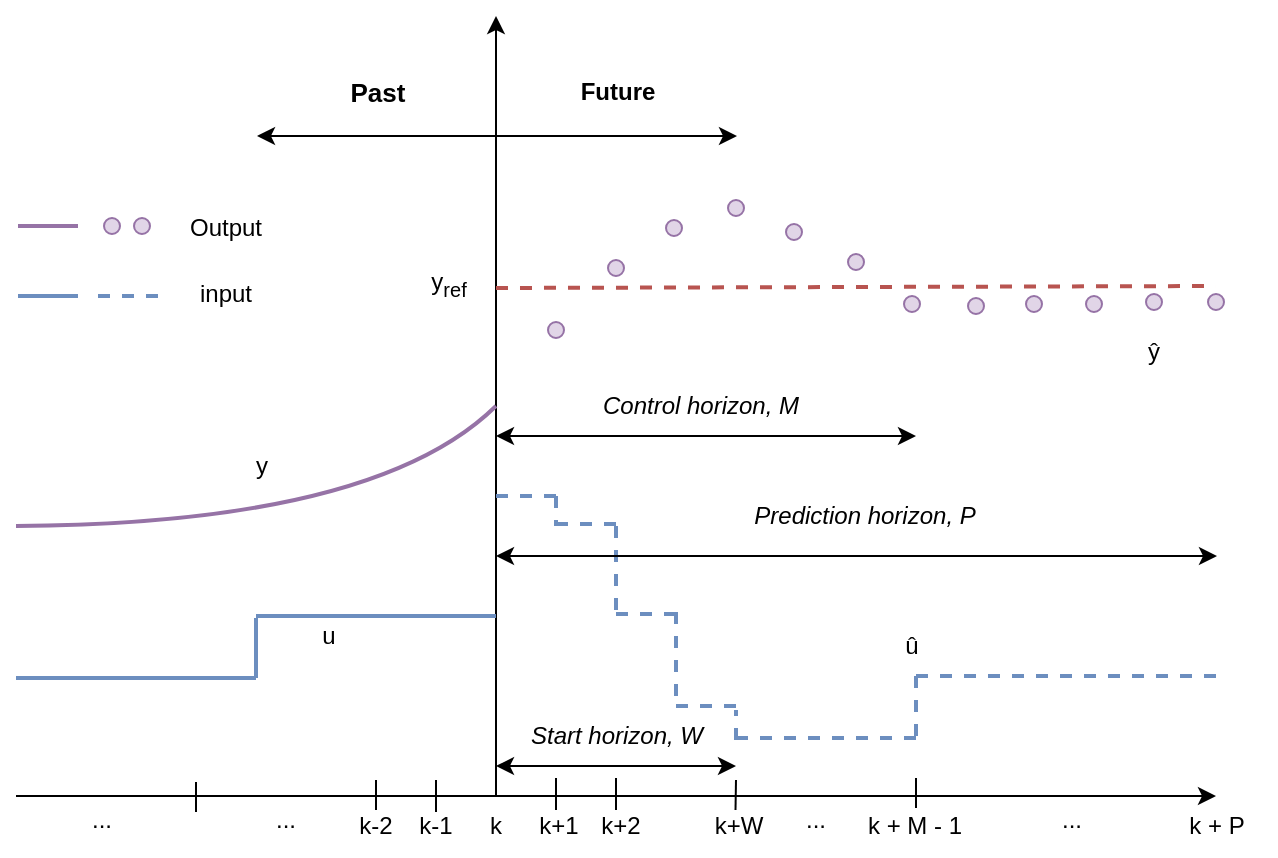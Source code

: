 <mxfile version="21.2.9" type="github">
  <diagram name="Page-1" id="vy1GO2u0X9fyGj-pTcK6">
    <mxGraphModel dx="938" dy="601" grid="1" gridSize="15" guides="1" tooltips="1" connect="1" arrows="1" fold="1" page="1" pageScale="1" pageWidth="850" pageHeight="1100" math="0" shadow="0">
      <root>
        <mxCell id="0" />
        <mxCell id="1" parent="0" />
        <mxCell id="kZ_EENfbCAI2w6JkkueP-1" value="" style="endArrow=classic;html=1;rounded=0;" parent="1" edge="1">
          <mxGeometry width="50" height="50" relative="1" as="geometry">
            <mxPoint x="60" y="600" as="sourcePoint" />
            <mxPoint x="660" y="600" as="targetPoint" />
          </mxGeometry>
        </mxCell>
        <mxCell id="kZ_EENfbCAI2w6JkkueP-3" value="" style="endArrow=classic;html=1;rounded=0;" parent="1" edge="1">
          <mxGeometry width="50" height="50" relative="1" as="geometry">
            <mxPoint x="300" y="600" as="sourcePoint" />
            <mxPoint x="300" y="210" as="targetPoint" />
          </mxGeometry>
        </mxCell>
        <mxCell id="kZ_EENfbCAI2w6JkkueP-5" value="&lt;div&gt;k&lt;/div&gt;" style="text;html=1;strokeColor=none;fillColor=none;align=center;verticalAlign=middle;whiteSpace=wrap;rounded=0;" parent="1" vertex="1">
          <mxGeometry x="270" y="600" width="60" height="30" as="geometry" />
        </mxCell>
        <mxCell id="kZ_EENfbCAI2w6JkkueP-6" value="k+1" style="text;html=1;align=center;verticalAlign=middle;resizable=0;points=[];autosize=1;strokeColor=none;fillColor=none;" parent="1" vertex="1">
          <mxGeometry x="308" y="600" width="45" height="30" as="geometry" />
        </mxCell>
        <mxCell id="kZ_EENfbCAI2w6JkkueP-7" value="k+2" style="text;html=1;align=center;verticalAlign=middle;resizable=0;points=[];autosize=1;strokeColor=none;fillColor=none;" parent="1" vertex="1">
          <mxGeometry x="339" y="600" width="45" height="30" as="geometry" />
        </mxCell>
        <mxCell id="kZ_EENfbCAI2w6JkkueP-8" value="k+W" style="text;html=1;align=center;verticalAlign=middle;resizable=0;points=[];autosize=1;strokeColor=none;fillColor=none;" parent="1" vertex="1">
          <mxGeometry x="390.5" y="600" width="60" height="30" as="geometry" />
        </mxCell>
        <mxCell id="kZ_EENfbCAI2w6JkkueP-9" value="k + P" style="text;html=1;align=center;verticalAlign=middle;resizable=0;points=[];autosize=1;strokeColor=none;fillColor=none;" parent="1" vertex="1">
          <mxGeometry x="630" y="600" width="60" height="30" as="geometry" />
        </mxCell>
        <mxCell id="kZ_EENfbCAI2w6JkkueP-10" value="k + M - 1 " style="text;html=1;align=center;verticalAlign=middle;resizable=0;points=[];autosize=1;strokeColor=none;fillColor=none;" parent="1" vertex="1">
          <mxGeometry x="471" y="600" width="75" height="30" as="geometry" />
        </mxCell>
        <mxCell id="kZ_EENfbCAI2w6JkkueP-14" value="" style="endArrow=none;html=1;rounded=0;exitX=0.467;exitY=0.033;exitDx=0;exitDy=0;exitPerimeter=0;" parent="1" edge="1">
          <mxGeometry width="50" height="50" relative="1" as="geometry">
            <mxPoint x="360.015" y="606.99" as="sourcePoint" />
            <mxPoint x="360" y="591" as="targetPoint" />
          </mxGeometry>
        </mxCell>
        <mxCell id="kZ_EENfbCAI2w6JkkueP-15" value="" style="endArrow=none;html=1;rounded=0;" parent="1" edge="1">
          <mxGeometry width="50" height="50" relative="1" as="geometry">
            <mxPoint x="419.75" y="607" as="sourcePoint" />
            <mxPoint x="420" y="592" as="targetPoint" />
          </mxGeometry>
        </mxCell>
        <mxCell id="kZ_EENfbCAI2w6JkkueP-16" value="" style="endArrow=none;html=1;rounded=0;" parent="1" edge="1">
          <mxGeometry width="50" height="50" relative="1" as="geometry">
            <mxPoint x="510" y="606" as="sourcePoint" />
            <mxPoint x="510" y="591" as="targetPoint" />
          </mxGeometry>
        </mxCell>
        <mxCell id="kZ_EENfbCAI2w6JkkueP-17" value="" style="endArrow=none;dashed=1;html=1;strokeWidth=2;rounded=0;fillColor=#f8cecc;strokeColor=#b85450;" parent="1" edge="1">
          <mxGeometry width="50" height="50" relative="1" as="geometry">
            <mxPoint x="300" y="346" as="sourcePoint" />
            <mxPoint x="660" y="345" as="targetPoint" />
          </mxGeometry>
        </mxCell>
        <mxCell id="kZ_EENfbCAI2w6JkkueP-22" value="" style="ellipse;whiteSpace=wrap;html=1;aspect=fixed;fillColor=#e1d5e7;strokeColor=#9673a6;" parent="1" vertex="1">
          <mxGeometry x="326" y="363" width="8" height="8" as="geometry" />
        </mxCell>
        <mxCell id="kZ_EENfbCAI2w6JkkueP-23" value="" style="ellipse;whiteSpace=wrap;html=1;aspect=fixed;fillColor=#e1d5e7;strokeColor=#9673a6;" parent="1" vertex="1">
          <mxGeometry x="356" y="332" width="8" height="8" as="geometry" />
        </mxCell>
        <mxCell id="kZ_EENfbCAI2w6JkkueP-25" value="" style="ellipse;whiteSpace=wrap;html=1;aspect=fixed;fillColor=#e1d5e7;strokeColor=#9673a6;" parent="1" vertex="1">
          <mxGeometry x="385" y="312" width="8" height="8" as="geometry" />
        </mxCell>
        <mxCell id="kZ_EENfbCAI2w6JkkueP-33" value="" style="ellipse;whiteSpace=wrap;html=1;aspect=fixed;fillColor=#e1d5e7;strokeColor=#9673a6;" parent="1" vertex="1">
          <mxGeometry x="416" y="302" width="8" height="8" as="geometry" />
        </mxCell>
        <mxCell id="kZ_EENfbCAI2w6JkkueP-34" value="" style="ellipse;whiteSpace=wrap;html=1;aspect=fixed;fillColor=#e1d5e7;strokeColor=#9673a6;" parent="1" vertex="1">
          <mxGeometry x="445" y="314" width="8" height="8" as="geometry" />
        </mxCell>
        <mxCell id="kZ_EENfbCAI2w6JkkueP-35" value="" style="ellipse;whiteSpace=wrap;html=1;aspect=fixed;fillColor=#e1d5e7;strokeColor=#9673a6;" parent="1" vertex="1">
          <mxGeometry x="476" y="329" width="8" height="8" as="geometry" />
        </mxCell>
        <mxCell id="kZ_EENfbCAI2w6JkkueP-36" value="" style="ellipse;whiteSpace=wrap;html=1;aspect=fixed;fillColor=#e1d5e7;strokeColor=#9673a6;" parent="1" vertex="1">
          <mxGeometry x="504" y="350" width="8" height="8" as="geometry" />
        </mxCell>
        <mxCell id="kZ_EENfbCAI2w6JkkueP-37" value="" style="ellipse;whiteSpace=wrap;html=1;aspect=fixed;fillColor=#e1d5e7;strokeColor=#9673a6;" parent="1" vertex="1">
          <mxGeometry x="536" y="351" width="8" height="8" as="geometry" />
        </mxCell>
        <mxCell id="kZ_EENfbCAI2w6JkkueP-38" value="" style="ellipse;whiteSpace=wrap;html=1;aspect=fixed;fillColor=#e1d5e7;strokeColor=#9673a6;" parent="1" vertex="1">
          <mxGeometry x="565" y="350" width="8" height="8" as="geometry" />
        </mxCell>
        <mxCell id="kZ_EENfbCAI2w6JkkueP-39" value="" style="endArrow=none;html=1;rounded=0;strokeWidth=2;fillColor=#dae8fc;strokeColor=#6c8ebf;" parent="1" edge="1">
          <mxGeometry width="50" height="50" relative="1" as="geometry">
            <mxPoint x="60" y="541" as="sourcePoint" />
            <mxPoint x="180" y="541" as="targetPoint" />
          </mxGeometry>
        </mxCell>
        <mxCell id="kZ_EENfbCAI2w6JkkueP-40" value="" style="endArrow=none;html=1;rounded=0;strokeWidth=2;fillColor=#dae8fc;strokeColor=#6c8ebf;" parent="1" edge="1">
          <mxGeometry width="50" height="50" relative="1" as="geometry">
            <mxPoint x="180" y="541" as="sourcePoint" />
            <mxPoint x="180" y="511" as="targetPoint" />
          </mxGeometry>
        </mxCell>
        <mxCell id="kZ_EENfbCAI2w6JkkueP-41" value="" style="endArrow=none;html=1;rounded=0;strokeWidth=2;fillColor=#dae8fc;strokeColor=#6c8ebf;" parent="1" edge="1">
          <mxGeometry width="50" height="50" relative="1" as="geometry">
            <mxPoint x="180" y="510" as="sourcePoint" />
            <mxPoint x="300" y="510" as="targetPoint" />
          </mxGeometry>
        </mxCell>
        <mxCell id="kZ_EENfbCAI2w6JkkueP-42" value="" style="ellipse;whiteSpace=wrap;html=1;aspect=fixed;fillColor=#e1d5e7;strokeColor=#9673a6;" parent="1" vertex="1">
          <mxGeometry x="595" y="350" width="8" height="8" as="geometry" />
        </mxCell>
        <mxCell id="kZ_EENfbCAI2w6JkkueP-43" value="" style="ellipse;whiteSpace=wrap;html=1;aspect=fixed;fillColor=#e1d5e7;strokeColor=#9673a6;" parent="1" vertex="1">
          <mxGeometry x="625" y="349" width="8" height="8" as="geometry" />
        </mxCell>
        <mxCell id="kZ_EENfbCAI2w6JkkueP-44" value="" style="ellipse;whiteSpace=wrap;html=1;aspect=fixed;fillColor=#e1d5e7;strokeColor=#9673a6;" parent="1" vertex="1">
          <mxGeometry x="656" y="349" width="8" height="8" as="geometry" />
        </mxCell>
        <mxCell id="kZ_EENfbCAI2w6JkkueP-47" value="" style="endArrow=none;dashed=1;html=1;rounded=0;strokeWidth=2;fillColor=#dae8fc;strokeColor=#6c8ebf;" parent="1" edge="1">
          <mxGeometry width="50" height="50" relative="1" as="geometry">
            <mxPoint x="510" y="540" as="sourcePoint" />
            <mxPoint x="660" y="540" as="targetPoint" />
          </mxGeometry>
        </mxCell>
        <mxCell id="kZ_EENfbCAI2w6JkkueP-48" value="" style="endArrow=none;dashed=1;html=1;rounded=0;strokeWidth=2;fillColor=#dae8fc;strokeColor=#6c8ebf;" parent="1" edge="1">
          <mxGeometry width="50" height="50" relative="1" as="geometry">
            <mxPoint x="300" y="450" as="sourcePoint" />
            <mxPoint x="330" y="450" as="targetPoint" />
          </mxGeometry>
        </mxCell>
        <mxCell id="kZ_EENfbCAI2w6JkkueP-49" value="" style="endArrow=none;dashed=1;html=1;rounded=0;strokeWidth=2;fillColor=#dae8fc;strokeColor=#6c8ebf;" parent="1" edge="1">
          <mxGeometry width="50" height="50" relative="1" as="geometry">
            <mxPoint x="330" y="464" as="sourcePoint" />
            <mxPoint x="360" y="464" as="targetPoint" />
          </mxGeometry>
        </mxCell>
        <mxCell id="kZ_EENfbCAI2w6JkkueP-50" value="" style="endArrow=none;dashed=1;html=1;rounded=0;strokeWidth=2;fillColor=#dae8fc;strokeColor=#6c8ebf;" parent="1" edge="1">
          <mxGeometry width="50" height="50" relative="1" as="geometry">
            <mxPoint x="360" y="509" as="sourcePoint" />
            <mxPoint x="390" y="509" as="targetPoint" />
          </mxGeometry>
        </mxCell>
        <mxCell id="kZ_EENfbCAI2w6JkkueP-52" value="" style="endArrow=none;dashed=1;html=1;rounded=0;strokeWidth=2;fillColor=#dae8fc;strokeColor=#6c8ebf;" parent="1" edge="1">
          <mxGeometry width="50" height="50" relative="1" as="geometry">
            <mxPoint x="390" y="555" as="sourcePoint" />
            <mxPoint x="420" y="555" as="targetPoint" />
          </mxGeometry>
        </mxCell>
        <mxCell id="kZ_EENfbCAI2w6JkkueP-53" value="" style="endArrow=none;dashed=1;html=1;rounded=0;strokeWidth=2;fillColor=#dae8fc;strokeColor=#6c8ebf;" parent="1" edge="1">
          <mxGeometry width="50" height="50" relative="1" as="geometry">
            <mxPoint x="420" y="571" as="sourcePoint" />
            <mxPoint x="510" y="571" as="targetPoint" />
          </mxGeometry>
        </mxCell>
        <mxCell id="kZ_EENfbCAI2w6JkkueP-56" value="" style="endArrow=none;dashed=1;html=1;rounded=0;strokeWidth=2;fillColor=#dae8fc;strokeColor=#6c8ebf;" parent="1" edge="1">
          <mxGeometry width="50" height="50" relative="1" as="geometry">
            <mxPoint x="330" y="450" as="sourcePoint" />
            <mxPoint x="330" y="465" as="targetPoint" />
          </mxGeometry>
        </mxCell>
        <mxCell id="kZ_EENfbCAI2w6JkkueP-57" value="" style="endArrow=none;dashed=1;html=1;rounded=0;strokeWidth=2;fillColor=#dae8fc;strokeColor=#6c8ebf;" parent="1" edge="1">
          <mxGeometry width="50" height="50" relative="1" as="geometry">
            <mxPoint x="360" y="465" as="sourcePoint" />
            <mxPoint x="360" y="509" as="targetPoint" />
          </mxGeometry>
        </mxCell>
        <mxCell id="kZ_EENfbCAI2w6JkkueP-58" value="" style="endArrow=none;dashed=1;html=1;rounded=0;strokeWidth=2;fillColor=#dae8fc;strokeColor=#6c8ebf;" parent="1" edge="1">
          <mxGeometry width="50" height="50" relative="1" as="geometry">
            <mxPoint x="390" y="508" as="sourcePoint" />
            <mxPoint x="390" y="555" as="targetPoint" />
          </mxGeometry>
        </mxCell>
        <mxCell id="kZ_EENfbCAI2w6JkkueP-59" value="" style="endArrow=none;dashed=1;html=1;rounded=0;strokeWidth=2;fillColor=#dae8fc;strokeColor=#6c8ebf;" parent="1" edge="1">
          <mxGeometry width="50" height="50" relative="1" as="geometry">
            <mxPoint x="510" y="540" as="sourcePoint" />
            <mxPoint x="510" y="570" as="targetPoint" />
          </mxGeometry>
        </mxCell>
        <mxCell id="kZ_EENfbCAI2w6JkkueP-60" value="" style="endArrow=none;html=1;rounded=0;exitX=0.467;exitY=0.033;exitDx=0;exitDy=0;exitPerimeter=0;" parent="1" edge="1">
          <mxGeometry width="50" height="50" relative="1" as="geometry">
            <mxPoint x="330" y="607" as="sourcePoint" />
            <mxPoint x="330" y="591" as="targetPoint" />
          </mxGeometry>
        </mxCell>
        <mxCell id="kZ_EENfbCAI2w6JkkueP-61" value="" style="endArrow=none;dashed=1;html=1;rounded=0;strokeWidth=2;fillColor=#dae8fc;strokeColor=#6c8ebf;" parent="1" edge="1">
          <mxGeometry width="50" height="50" relative="1" as="geometry">
            <mxPoint x="420" y="572" as="sourcePoint" />
            <mxPoint x="420" y="557" as="targetPoint" />
          </mxGeometry>
        </mxCell>
        <mxCell id="kZ_EENfbCAI2w6JkkueP-62" value="" style="endArrow=classic;startArrow=classic;html=1;rounded=0;" parent="1" edge="1">
          <mxGeometry width="50" height="50" relative="1" as="geometry">
            <mxPoint x="300" y="420" as="sourcePoint" />
            <mxPoint x="510" y="420" as="targetPoint" />
          </mxGeometry>
        </mxCell>
        <mxCell id="kZ_EENfbCAI2w6JkkueP-63" value="&lt;i&gt;Control horizon, M&lt;/i&gt;" style="text;html=1;align=center;verticalAlign=middle;resizable=0;points=[];autosize=1;strokeColor=none;fillColor=none;" parent="1" vertex="1">
          <mxGeometry x="334" y="390" width="135" height="30" as="geometry" />
        </mxCell>
        <mxCell id="kZ_EENfbCAI2w6JkkueP-65" value="" style="endArrow=classic;startArrow=classic;html=1;rounded=0;" parent="1" edge="1">
          <mxGeometry width="50" height="50" relative="1" as="geometry">
            <mxPoint x="300" y="480" as="sourcePoint" />
            <mxPoint x="660.5" y="480" as="targetPoint" />
          </mxGeometry>
        </mxCell>
        <mxCell id="kZ_EENfbCAI2w6JkkueP-66" value="&lt;i&gt;Prediction horizon, P&lt;/i&gt;" style="text;html=1;align=center;verticalAlign=middle;resizable=0;points=[];autosize=1;strokeColor=none;fillColor=none;" parent="1" vertex="1">
          <mxGeometry x="416" y="445" width="135" height="30" as="geometry" />
        </mxCell>
        <mxCell id="kZ_EENfbCAI2w6JkkueP-67" value="" style="endArrow=none;html=1;rounded=0;exitX=0.467;exitY=0.033;exitDx=0;exitDy=0;exitPerimeter=0;" parent="1" edge="1">
          <mxGeometry width="50" height="50" relative="1" as="geometry">
            <mxPoint x="270" y="608" as="sourcePoint" />
            <mxPoint x="270" y="592" as="targetPoint" />
          </mxGeometry>
        </mxCell>
        <mxCell id="kZ_EENfbCAI2w6JkkueP-68" value="" style="endArrow=none;html=1;rounded=0;exitX=0.467;exitY=0.033;exitDx=0;exitDy=0;exitPerimeter=0;" parent="1" edge="1">
          <mxGeometry width="50" height="50" relative="1" as="geometry">
            <mxPoint x="240" y="607" as="sourcePoint" />
            <mxPoint x="240" y="592" as="targetPoint" />
          </mxGeometry>
        </mxCell>
        <mxCell id="kZ_EENfbCAI2w6JkkueP-69" value="k-1" style="text;html=1;strokeColor=none;fillColor=none;align=center;verticalAlign=middle;whiteSpace=wrap;rounded=0;" parent="1" vertex="1">
          <mxGeometry x="240" y="600" width="60" height="30" as="geometry" />
        </mxCell>
        <mxCell id="kZ_EENfbCAI2w6JkkueP-70" value="k-2" style="text;html=1;strokeColor=none;fillColor=none;align=center;verticalAlign=middle;whiteSpace=wrap;rounded=0;" parent="1" vertex="1">
          <mxGeometry x="210" y="600" width="60" height="30" as="geometry" />
        </mxCell>
        <mxCell id="kZ_EENfbCAI2w6JkkueP-71" value="û" style="text;html=1;strokeColor=none;fillColor=none;align=center;verticalAlign=middle;whiteSpace=wrap;rounded=0;" parent="1" vertex="1">
          <mxGeometry x="478" y="515" width="60" height="20" as="geometry" />
        </mxCell>
        <mxCell id="kZ_EENfbCAI2w6JkkueP-72" value="u" style="text;html=1;align=center;verticalAlign=middle;resizable=0;points=[];autosize=1;strokeColor=none;fillColor=none;" parent="1" vertex="1">
          <mxGeometry x="193" y="505" width="45" height="30" as="geometry" />
        </mxCell>
        <mxCell id="kZ_EENfbCAI2w6JkkueP-73" value="&lt;font style=&quot;font-size: 13px;&quot;&gt;&lt;b&gt;Past&lt;/b&gt;&lt;/font&gt;" style="text;html=1;strokeColor=none;fillColor=none;align=center;verticalAlign=middle;whiteSpace=wrap;rounded=0;" parent="1" vertex="1">
          <mxGeometry x="180.5" y="225" width="120" height="45" as="geometry" />
        </mxCell>
        <mxCell id="kZ_EENfbCAI2w6JkkueP-74" value="" style="endArrow=classic;html=1;rounded=0;entryX=0;entryY=1;entryDx=0;entryDy=0;exitX=1;exitY=1;exitDx=0;exitDy=0;" parent="1" source="kZ_EENfbCAI2w6JkkueP-73" target="kZ_EENfbCAI2w6JkkueP-73" edge="1">
          <mxGeometry width="50" height="50" relative="1" as="geometry">
            <mxPoint x="454.5" y="410" as="sourcePoint" />
            <mxPoint x="504.5" y="360" as="targetPoint" />
          </mxGeometry>
        </mxCell>
        <mxCell id="kZ_EENfbCAI2w6JkkueP-75" value="&lt;b&gt;Future&lt;/b&gt;" style="text;html=1;strokeColor=none;fillColor=none;align=center;verticalAlign=middle;whiteSpace=wrap;rounded=0;" parent="1" vertex="1">
          <mxGeometry x="300.5" y="225" width="120" height="45" as="geometry" />
        </mxCell>
        <mxCell id="kZ_EENfbCAI2w6JkkueP-77" value="" style="endArrow=classic;html=1;rounded=0;exitX=0;exitY=1;exitDx=0;exitDy=0;entryX=1;entryY=1;entryDx=0;entryDy=0;" parent="1" source="kZ_EENfbCAI2w6JkkueP-75" target="kZ_EENfbCAI2w6JkkueP-75" edge="1">
          <mxGeometry width="50" height="50" relative="1" as="geometry">
            <mxPoint x="345.5" y="425" as="sourcePoint" />
            <mxPoint x="395.5" y="375" as="targetPoint" />
          </mxGeometry>
        </mxCell>
        <mxCell id="kZ_EENfbCAI2w6JkkueP-78" value="y" style="text;html=1;strokeColor=none;fillColor=none;align=center;verticalAlign=middle;whiteSpace=wrap;rounded=0;" parent="1" vertex="1">
          <mxGeometry x="153" y="419.5" width="60" height="30" as="geometry" />
        </mxCell>
        <mxCell id="kZ_EENfbCAI2w6JkkueP-79" value="ŷ" style="text;html=1;strokeColor=none;fillColor=none;align=center;verticalAlign=middle;whiteSpace=wrap;rounded=0;" parent="1" vertex="1">
          <mxGeometry x="599" y="363" width="60" height="30" as="geometry" />
        </mxCell>
        <mxCell id="kZ_EENfbCAI2w6JkkueP-85" value="y&lt;sub&gt;ref&lt;/sub&gt;" style="text;html=1;align=center;verticalAlign=middle;resizable=0;points=[];autosize=1;strokeColor=none;fillColor=none;" parent="1" vertex="1">
          <mxGeometry x="253" y="329" width="45" height="30" as="geometry" />
        </mxCell>
        <mxCell id="kZ_EENfbCAI2w6JkkueP-91" value="" style="ellipse;whiteSpace=wrap;html=1;aspect=fixed;fillColor=#e1d5e7;strokeColor=#9673a6;" parent="1" vertex="1">
          <mxGeometry x="104" y="311" width="8" height="8" as="geometry" />
        </mxCell>
        <mxCell id="kZ_EENfbCAI2w6JkkueP-95" value="" style="ellipse;whiteSpace=wrap;html=1;aspect=fixed;fillColor=#e1d5e7;strokeColor=#9673a6;" parent="1" vertex="1">
          <mxGeometry x="119" y="311" width="8" height="8" as="geometry" />
        </mxCell>
        <mxCell id="kZ_EENfbCAI2w6JkkueP-96" value="Output" style="text;html=1;strokeColor=none;fillColor=none;align=center;verticalAlign=middle;whiteSpace=wrap;rounded=0;" parent="1" vertex="1">
          <mxGeometry x="135" y="300.5" width="60" height="30" as="geometry" />
        </mxCell>
        <mxCell id="kZ_EENfbCAI2w6JkkueP-98" value="" style="endArrow=none;html=1;rounded=0;strokeWidth=2;fillColor=#dae8fc;strokeColor=#6c8ebf;" parent="1" edge="1">
          <mxGeometry width="50" height="50" relative="1" as="geometry">
            <mxPoint x="61" y="350" as="sourcePoint" />
            <mxPoint x="91" y="350" as="targetPoint" />
          </mxGeometry>
        </mxCell>
        <mxCell id="kZ_EENfbCAI2w6JkkueP-99" value="" style="endArrow=none;dashed=1;html=1;rounded=0;strokeWidth=2;fillColor=#dae8fc;strokeColor=#6c8ebf;" parent="1" edge="1">
          <mxGeometry width="50" height="50" relative="1" as="geometry">
            <mxPoint x="101" y="350" as="sourcePoint" />
            <mxPoint x="137" y="350" as="targetPoint" />
          </mxGeometry>
        </mxCell>
        <mxCell id="kZ_EENfbCAI2w6JkkueP-100" value="input" style="text;html=1;strokeColor=none;fillColor=none;align=center;verticalAlign=middle;whiteSpace=wrap;rounded=0;" parent="1" vertex="1">
          <mxGeometry x="135" y="334" width="60" height="30" as="geometry" />
        </mxCell>
        <mxCell id="gMyLiDug12FBqyFC097f-2" value="" style="endArrow=classic;startArrow=classic;html=1;rounded=0;" edge="1" parent="1">
          <mxGeometry width="50" height="50" relative="1" as="geometry">
            <mxPoint x="300" y="585" as="sourcePoint" />
            <mxPoint x="420" y="585" as="targetPoint" />
          </mxGeometry>
        </mxCell>
        <mxCell id="gMyLiDug12FBqyFC097f-6" value="&lt;i&gt;Start horizon, W&lt;br&gt;&lt;/i&gt;" style="text;html=1;align=center;verticalAlign=middle;resizable=0;points=[];autosize=1;strokeColor=none;fillColor=none;" vertex="1" parent="1">
          <mxGeometry x="300" y="555" width="120" height="30" as="geometry" />
        </mxCell>
        <mxCell id="gMyLiDug12FBqyFC097f-7" value="" style="endArrow=none;html=1;curved=1;fillColor=#e1d5e7;strokeColor=#9673a6;strokeWidth=2;" edge="1" parent="1">
          <mxGeometry width="50" height="50" relative="1" as="geometry">
            <mxPoint x="60" y="465" as="sourcePoint" />
            <mxPoint x="300" y="405" as="targetPoint" />
            <Array as="points">
              <mxPoint x="240" y="464" />
            </Array>
          </mxGeometry>
        </mxCell>
        <mxCell id="gMyLiDug12FBqyFC097f-8" value="" style="endArrow=none;html=1;rounded=0;strokeWidth=2;fillColor=#e1d5e7;strokeColor=#9673a6;" edge="1" parent="1">
          <mxGeometry width="50" height="50" relative="1" as="geometry">
            <mxPoint x="61" y="315" as="sourcePoint" />
            <mxPoint x="91" y="315" as="targetPoint" />
          </mxGeometry>
        </mxCell>
        <mxCell id="gMyLiDug12FBqyFC097f-9" value="" style="endArrow=none;html=1;rounded=0;exitX=0.467;exitY=0.033;exitDx=0;exitDy=0;exitPerimeter=0;" edge="1" parent="1">
          <mxGeometry width="50" height="50" relative="1" as="geometry">
            <mxPoint x="150" y="608" as="sourcePoint" />
            <mxPoint x="150" y="593" as="targetPoint" />
          </mxGeometry>
        </mxCell>
        <mxCell id="gMyLiDug12FBqyFC097f-10" value="..." style="text;html=1;strokeColor=none;fillColor=none;align=center;verticalAlign=middle;whiteSpace=wrap;rounded=0;" vertex="1" parent="1">
          <mxGeometry x="165" y="597" width="60" height="30" as="geometry" />
        </mxCell>
        <mxCell id="gMyLiDug12FBqyFC097f-11" value="..." style="text;html=1;strokeColor=none;fillColor=none;align=center;verticalAlign=middle;whiteSpace=wrap;rounded=0;" vertex="1" parent="1">
          <mxGeometry x="73" y="597" width="60" height="30" as="geometry" />
        </mxCell>
        <mxCell id="gMyLiDug12FBqyFC097f-12" value="..." style="text;html=1;strokeColor=none;fillColor=none;align=center;verticalAlign=middle;whiteSpace=wrap;rounded=0;" vertex="1" parent="1">
          <mxGeometry x="558" y="597" width="60" height="30" as="geometry" />
        </mxCell>
        <mxCell id="gMyLiDug12FBqyFC097f-13" value="..." style="text;html=1;strokeColor=none;fillColor=none;align=center;verticalAlign=middle;whiteSpace=wrap;rounded=0;" vertex="1" parent="1">
          <mxGeometry x="430" y="597" width="60" height="30" as="geometry" />
        </mxCell>
      </root>
    </mxGraphModel>
  </diagram>
</mxfile>
